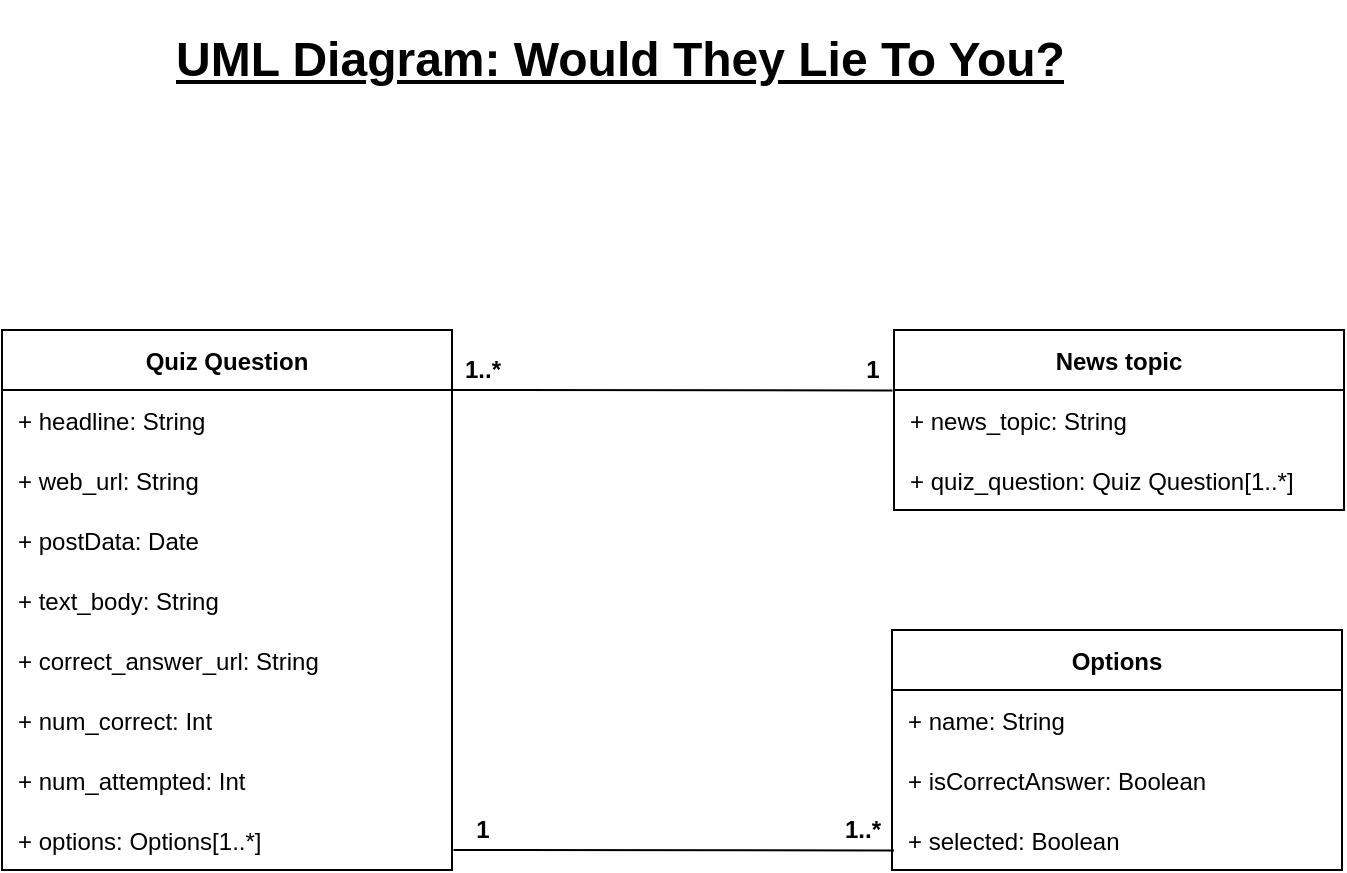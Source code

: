 <mxfile version="14.5.7" type="github">
  <diagram name="Page-1" id="c4acf3e9-155e-7222-9cf6-157b1a14988f">
    <mxGraphModel dx="990" dy="1077" grid="1" gridSize="10" guides="1" tooltips="1" connect="1" arrows="1" fold="1" page="1" pageScale="1" pageWidth="1000" pageHeight="700" background="#ffffff" math="0" shadow="0">
      <root>
        <mxCell id="0" />
        <mxCell id="1" parent="0" />
        <mxCell id="XYy4_ADjjCEbh8c2QmV2-208" value="News topic" style="shape=table;startSize=30;container=1;collapsible=1;childLayout=tableLayout;fixedRows=1;rowLines=0;fontStyle=1;align=center;resizeLast=1;" parent="1" vertex="1">
          <mxGeometry x="611" y="250" width="225" height="90" as="geometry" />
        </mxCell>
        <mxCell id="XYy4_ADjjCEbh8c2QmV2-212" value="" style="shape=partialRectangle;collapsible=0;dropTarget=0;pointerEvents=0;fillColor=none;points=[[0,0.5],[1,0.5]];portConstraint=eastwest;top=0;left=0;right=0;bottom=0;" parent="XYy4_ADjjCEbh8c2QmV2-208" vertex="1">
          <mxGeometry y="30" width="225" height="30" as="geometry" />
        </mxCell>
        <mxCell id="XYy4_ADjjCEbh8c2QmV2-214" value="+ news_topic: String" style="shape=partialRectangle;overflow=hidden;connectable=0;fillColor=none;top=0;left=0;bottom=0;right=0;align=left;spacingLeft=6;" parent="XYy4_ADjjCEbh8c2QmV2-212" vertex="1">
          <mxGeometry width="225" height="30" as="geometry" />
        </mxCell>
        <mxCell id="XYy4_ADjjCEbh8c2QmV2-261" style="shape=partialRectangle;collapsible=0;dropTarget=0;pointerEvents=0;fillColor=none;points=[[0,0.5],[1,0.5]];portConstraint=eastwest;top=0;left=0;right=0;bottom=0;" parent="XYy4_ADjjCEbh8c2QmV2-208" vertex="1">
          <mxGeometry y="60" width="225" height="30" as="geometry" />
        </mxCell>
        <mxCell id="XYy4_ADjjCEbh8c2QmV2-262" value="+ quiz_question: Quiz Question[1..*]" style="shape=partialRectangle;overflow=hidden;connectable=0;fillColor=none;top=0;left=0;bottom=0;right=0;align=left;spacingLeft=6;labelBorderColor=none;perimeterSpacing=0;spacingTop=0;strokeColor=none;" parent="XYy4_ADjjCEbh8c2QmV2-261" vertex="1">
          <mxGeometry width="225" height="30" as="geometry" />
        </mxCell>
        <mxCell id="XYy4_ADjjCEbh8c2QmV2-245" value="&lt;h1&gt;&lt;span&gt;UML Diagram: Would They Lie To You?&lt;/span&gt;&lt;/h1&gt;&lt;h1&gt;&lt;br&gt;&lt;/h1&gt;" style="text;html=1;strokeColor=none;fillColor=none;spacing=5;spacingTop=-20;whiteSpace=wrap;overflow=hidden;rounded=0;fontStyle=4" parent="1" vertex="1">
          <mxGeometry x="246.5" y="95" width="490" height="60" as="geometry" />
        </mxCell>
        <mxCell id="XYy4_ADjjCEbh8c2QmV2-256" value="" style="endArrow=none;html=1;exitX=1.013;exitY=1.013;exitDx=0;exitDy=0;exitPerimeter=0;" parent="1" source="30E7htcgH35JNI0_4t0r-1" edge="1">
          <mxGeometry width="50" height="50" relative="1" as="geometry">
            <mxPoint x="660" y="280" as="sourcePoint" />
            <mxPoint x="390" y="280" as="targetPoint" />
            <Array as="points">
              <mxPoint x="390" y="280" />
            </Array>
          </mxGeometry>
        </mxCell>
        <mxCell id="XYy4_ADjjCEbh8c2QmV2-260" value="1..*" style="text;html=1;align=center;verticalAlign=middle;resizable=0;points=[];autosize=1;fontStyle=1" parent="1" vertex="1">
          <mxGeometry x="390" y="260" width="30" height="20" as="geometry" />
        </mxCell>
        <mxCell id="30E7htcgH35JNI0_4t0r-1" value="1" style="text;html=1;align=center;verticalAlign=middle;resizable=0;points=[];autosize=1;fontStyle=1" parent="1" vertex="1">
          <mxGeometry x="590" y="260" width="20" height="20" as="geometry" />
        </mxCell>
        <mxCell id="Z1GNjBSR24uKEfn9F1cf-1" value="Options" style="shape=table;startSize=30;container=1;collapsible=1;childLayout=tableLayout;fixedRows=1;rowLines=0;fontStyle=1;align=center;resizeLast=1;" vertex="1" parent="1">
          <mxGeometry x="610" y="400" width="225" height="120" as="geometry" />
        </mxCell>
        <mxCell id="Z1GNjBSR24uKEfn9F1cf-2" value="" style="shape=partialRectangle;collapsible=0;dropTarget=0;pointerEvents=0;fillColor=none;points=[[0,0.5],[1,0.5]];portConstraint=eastwest;top=0;left=0;right=0;bottom=0;" vertex="1" parent="Z1GNjBSR24uKEfn9F1cf-1">
          <mxGeometry y="30" width="225" height="30" as="geometry" />
        </mxCell>
        <mxCell id="Z1GNjBSR24uKEfn9F1cf-3" value="+ name: String" style="shape=partialRectangle;overflow=hidden;connectable=0;fillColor=none;top=0;left=0;bottom=0;right=0;align=left;spacingLeft=6;" vertex="1" parent="Z1GNjBSR24uKEfn9F1cf-2">
          <mxGeometry width="225" height="30" as="geometry" />
        </mxCell>
        <mxCell id="Z1GNjBSR24uKEfn9F1cf-4" style="shape=partialRectangle;collapsible=0;dropTarget=0;pointerEvents=0;fillColor=none;points=[[0,0.5],[1,0.5]];portConstraint=eastwest;top=0;left=0;right=0;bottom=0;" vertex="1" parent="Z1GNjBSR24uKEfn9F1cf-1">
          <mxGeometry y="60" width="225" height="30" as="geometry" />
        </mxCell>
        <mxCell id="Z1GNjBSR24uKEfn9F1cf-5" value="+ isCorrectAnswer: Boolean" style="shape=partialRectangle;overflow=hidden;connectable=0;fillColor=none;top=0;left=0;bottom=0;right=0;align=left;spacingLeft=6;labelBorderColor=none;perimeterSpacing=0;spacingTop=0;strokeColor=none;" vertex="1" parent="Z1GNjBSR24uKEfn9F1cf-4">
          <mxGeometry width="225" height="30" as="geometry" />
        </mxCell>
        <mxCell id="Z1GNjBSR24uKEfn9F1cf-6" style="shape=partialRectangle;collapsible=0;dropTarget=0;pointerEvents=0;fillColor=none;points=[[0,0.5],[1,0.5]];portConstraint=eastwest;top=0;left=0;right=0;bottom=0;" vertex="1" parent="Z1GNjBSR24uKEfn9F1cf-1">
          <mxGeometry y="90" width="225" height="30" as="geometry" />
        </mxCell>
        <mxCell id="Z1GNjBSR24uKEfn9F1cf-7" value="+ selected: Boolean" style="shape=partialRectangle;overflow=hidden;connectable=0;fillColor=none;top=0;left=0;bottom=0;right=0;align=left;spacingLeft=6;labelBorderColor=none;perimeterSpacing=0;spacingTop=0;strokeColor=none;" vertex="1" parent="Z1GNjBSR24uKEfn9F1cf-6">
          <mxGeometry width="225" height="30" as="geometry" />
        </mxCell>
        <mxCell id="Z1GNjBSR24uKEfn9F1cf-14" value="Quiz Question" style="shape=table;startSize=30;container=1;collapsible=1;childLayout=tableLayout;fixedRows=1;rowLines=0;fontStyle=1;align=center;resizeLast=1;" vertex="1" parent="1">
          <mxGeometry x="165" y="250" width="225" height="270" as="geometry" />
        </mxCell>
        <mxCell id="Z1GNjBSR24uKEfn9F1cf-15" value="" style="shape=partialRectangle;collapsible=0;dropTarget=0;pointerEvents=0;fillColor=none;points=[[0,0.5],[1,0.5]];portConstraint=eastwest;top=0;left=0;right=0;bottom=0;" vertex="1" parent="Z1GNjBSR24uKEfn9F1cf-14">
          <mxGeometry y="30" width="225" height="30" as="geometry" />
        </mxCell>
        <mxCell id="Z1GNjBSR24uKEfn9F1cf-16" value="+ headline: String" style="shape=partialRectangle;overflow=hidden;connectable=0;fillColor=none;top=0;left=0;bottom=0;right=0;align=left;spacingLeft=6;" vertex="1" parent="Z1GNjBSR24uKEfn9F1cf-15">
          <mxGeometry width="225" height="30" as="geometry" />
        </mxCell>
        <mxCell id="Z1GNjBSR24uKEfn9F1cf-17" style="shape=partialRectangle;collapsible=0;dropTarget=0;pointerEvents=0;fillColor=none;points=[[0,0.5],[1,0.5]];portConstraint=eastwest;top=0;left=0;right=0;bottom=0;" vertex="1" parent="Z1GNjBSR24uKEfn9F1cf-14">
          <mxGeometry y="60" width="225" height="30" as="geometry" />
        </mxCell>
        <mxCell id="Z1GNjBSR24uKEfn9F1cf-18" value="+ web_url: String" style="shape=partialRectangle;overflow=hidden;connectable=0;fillColor=none;top=0;left=0;bottom=0;right=0;align=left;spacingLeft=6;labelBorderColor=none;perimeterSpacing=0;spacingTop=0;strokeColor=none;" vertex="1" parent="Z1GNjBSR24uKEfn9F1cf-17">
          <mxGeometry width="225" height="30" as="geometry" />
        </mxCell>
        <mxCell id="Z1GNjBSR24uKEfn9F1cf-19" style="shape=partialRectangle;collapsible=0;dropTarget=0;pointerEvents=0;fillColor=none;points=[[0,0.5],[1,0.5]];portConstraint=eastwest;top=0;left=0;right=0;bottom=0;" vertex="1" parent="Z1GNjBSR24uKEfn9F1cf-14">
          <mxGeometry y="90" width="225" height="30" as="geometry" />
        </mxCell>
        <mxCell id="Z1GNjBSR24uKEfn9F1cf-20" value="+ postData: Date" style="shape=partialRectangle;overflow=hidden;connectable=0;fillColor=none;top=0;left=0;bottom=0;right=0;align=left;spacingLeft=6;labelBorderColor=none;perimeterSpacing=0;spacingTop=0;strokeColor=none;" vertex="1" parent="Z1GNjBSR24uKEfn9F1cf-19">
          <mxGeometry width="225" height="30" as="geometry" />
        </mxCell>
        <mxCell id="Z1GNjBSR24uKEfn9F1cf-21" style="shape=partialRectangle;collapsible=0;dropTarget=0;pointerEvents=0;fillColor=none;points=[[0,0.5],[1,0.5]];portConstraint=eastwest;top=0;left=0;right=0;bottom=0;" vertex="1" parent="Z1GNjBSR24uKEfn9F1cf-14">
          <mxGeometry y="120" width="225" height="30" as="geometry" />
        </mxCell>
        <mxCell id="Z1GNjBSR24uKEfn9F1cf-22" value="+ text_body: String" style="shape=partialRectangle;overflow=hidden;connectable=0;fillColor=none;top=0;left=0;bottom=0;right=0;align=left;spacingLeft=6;labelBorderColor=none;perimeterSpacing=0;spacingTop=0;strokeColor=none;" vertex="1" parent="Z1GNjBSR24uKEfn9F1cf-21">
          <mxGeometry width="225" height="30" as="geometry" />
        </mxCell>
        <mxCell id="Z1GNjBSR24uKEfn9F1cf-23" style="shape=partialRectangle;collapsible=0;dropTarget=0;pointerEvents=0;fillColor=none;points=[[0,0.5],[1,0.5]];portConstraint=eastwest;top=0;left=0;right=0;bottom=0;" vertex="1" parent="Z1GNjBSR24uKEfn9F1cf-14">
          <mxGeometry y="150" width="225" height="30" as="geometry" />
        </mxCell>
        <mxCell id="Z1GNjBSR24uKEfn9F1cf-24" value="+ correct_answer_url: String" style="shape=partialRectangle;overflow=hidden;connectable=0;fillColor=none;top=0;left=0;bottom=0;right=0;align=left;spacingLeft=6;labelBorderColor=none;perimeterSpacing=0;spacingTop=0;strokeColor=none;" vertex="1" parent="Z1GNjBSR24uKEfn9F1cf-23">
          <mxGeometry width="225" height="30" as="geometry" />
        </mxCell>
        <mxCell id="Z1GNjBSR24uKEfn9F1cf-25" style="shape=partialRectangle;collapsible=0;dropTarget=0;pointerEvents=0;fillColor=none;points=[[0,0.5],[1,0.5]];portConstraint=eastwest;top=0;left=0;right=0;bottom=0;" vertex="1" parent="Z1GNjBSR24uKEfn9F1cf-14">
          <mxGeometry y="180" width="225" height="30" as="geometry" />
        </mxCell>
        <mxCell id="Z1GNjBSR24uKEfn9F1cf-26" value="+ num_correct: Int" style="shape=partialRectangle;overflow=hidden;connectable=0;fillColor=none;top=0;left=0;bottom=0;right=0;align=left;spacingLeft=6;labelBorderColor=none;perimeterSpacing=0;spacingTop=0;strokeColor=none;" vertex="1" parent="Z1GNjBSR24uKEfn9F1cf-25">
          <mxGeometry width="225" height="30" as="geometry" />
        </mxCell>
        <mxCell id="Z1GNjBSR24uKEfn9F1cf-27" style="shape=partialRectangle;collapsible=0;dropTarget=0;pointerEvents=0;fillColor=none;points=[[0,0.5],[1,0.5]];portConstraint=eastwest;top=0;left=0;right=0;bottom=0;" vertex="1" parent="Z1GNjBSR24uKEfn9F1cf-14">
          <mxGeometry y="210" width="225" height="30" as="geometry" />
        </mxCell>
        <mxCell id="Z1GNjBSR24uKEfn9F1cf-28" value="+ num_attempted: Int" style="shape=partialRectangle;overflow=hidden;connectable=0;fillColor=none;top=0;left=0;bottom=0;right=0;align=left;spacingLeft=6;labelBorderColor=none;perimeterSpacing=0;spacingTop=0;strokeColor=none;" vertex="1" parent="Z1GNjBSR24uKEfn9F1cf-27">
          <mxGeometry width="225" height="30" as="geometry" />
        </mxCell>
        <mxCell id="Z1GNjBSR24uKEfn9F1cf-29" style="shape=partialRectangle;collapsible=0;dropTarget=0;pointerEvents=0;fillColor=none;points=[[0,0.5],[1,0.5]];portConstraint=eastwest;top=0;left=0;right=0;bottom=0;" vertex="1" parent="Z1GNjBSR24uKEfn9F1cf-14">
          <mxGeometry y="240" width="225" height="30" as="geometry" />
        </mxCell>
        <mxCell id="Z1GNjBSR24uKEfn9F1cf-30" value="+ options: Options[1..*]" style="shape=partialRectangle;overflow=hidden;connectable=0;fillColor=none;top=0;left=0;bottom=0;right=0;align=left;spacingLeft=6;labelBorderColor=none;perimeterSpacing=0;spacingTop=0;strokeColor=none;" vertex="1" parent="Z1GNjBSR24uKEfn9F1cf-29">
          <mxGeometry width="225" height="30" as="geometry" />
        </mxCell>
        <mxCell id="Z1GNjBSR24uKEfn9F1cf-31" value="" style="endArrow=none;html=1;exitX=1.013;exitY=1.013;exitDx=0;exitDy=0;exitPerimeter=0;" edge="1" parent="1">
          <mxGeometry width="50" height="50" relative="1" as="geometry">
            <mxPoint x="611" y="510.26" as="sourcePoint" />
            <mxPoint x="390.74" y="510" as="targetPoint" />
            <Array as="points">
              <mxPoint x="390.74" y="510" />
            </Array>
          </mxGeometry>
        </mxCell>
        <mxCell id="Z1GNjBSR24uKEfn9F1cf-32" value="1" style="text;html=1;align=center;verticalAlign=middle;resizable=0;points=[];autosize=1;fontStyle=1" vertex="1" parent="1">
          <mxGeometry x="395" y="490" width="20" height="20" as="geometry" />
        </mxCell>
        <mxCell id="Z1GNjBSR24uKEfn9F1cf-33" value="1..*" style="text;html=1;align=center;verticalAlign=middle;resizable=0;points=[];autosize=1;fontStyle=1" vertex="1" parent="1">
          <mxGeometry x="580" y="490" width="30" height="20" as="geometry" />
        </mxCell>
      </root>
    </mxGraphModel>
  </diagram>
</mxfile>

